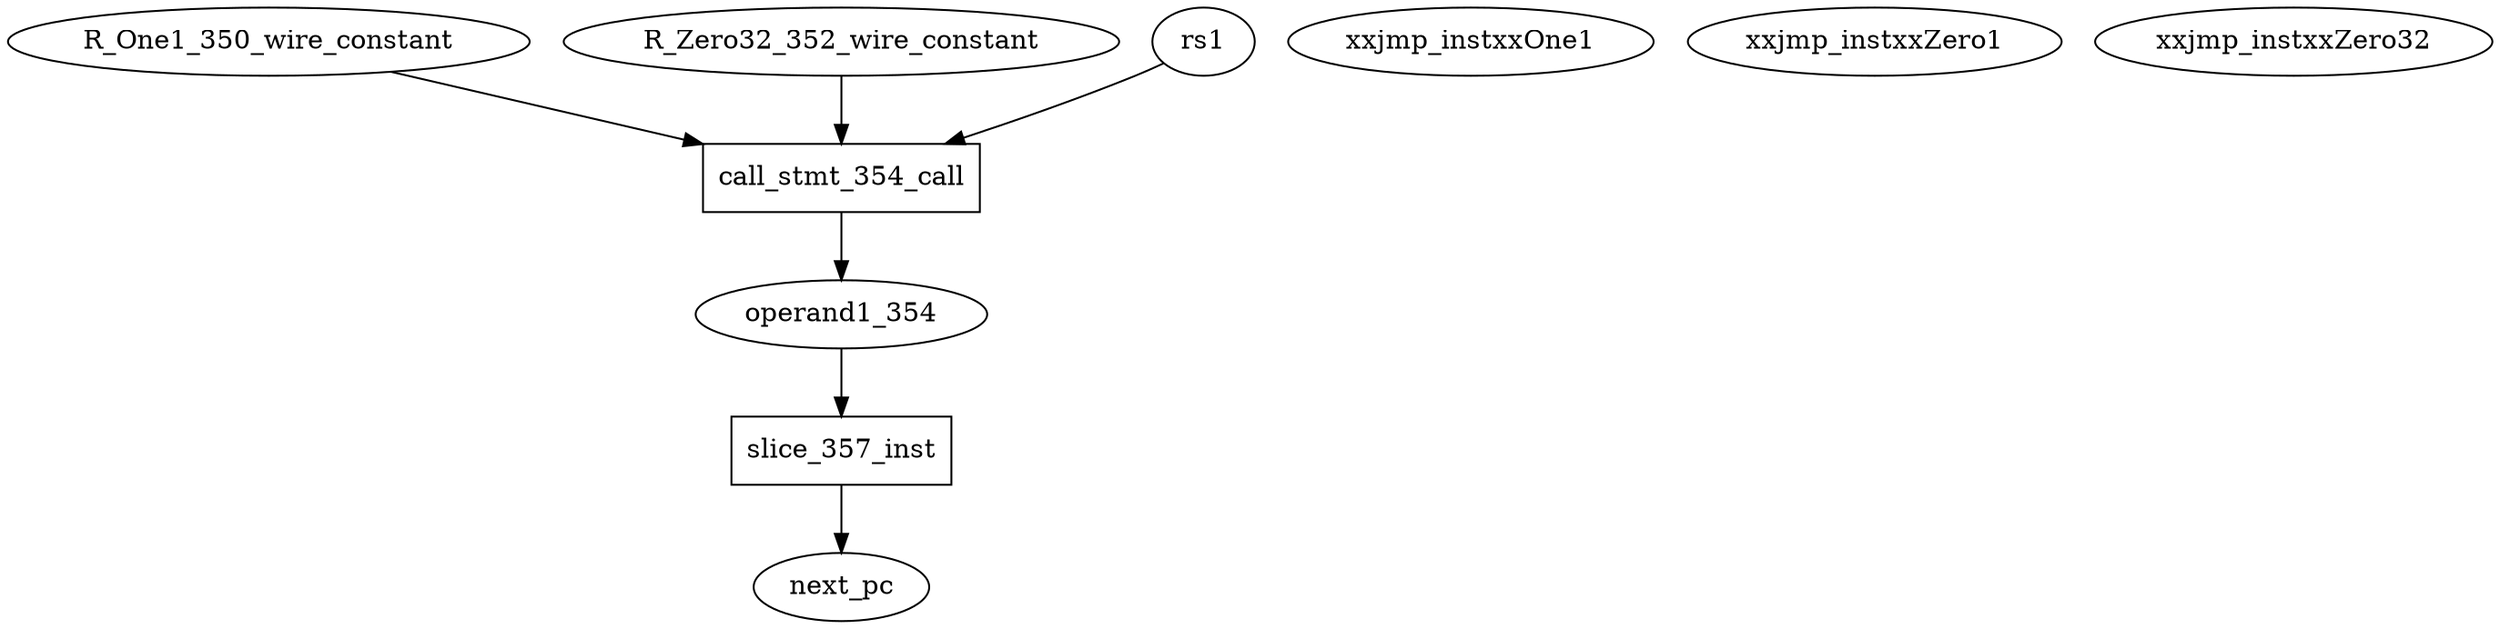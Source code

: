 digraph data_path {
  R_One1_350_wire_constant [shape=ellipse];
  R_Zero32_352_wire_constant [shape=ellipse];
  operand1_354 [shape=ellipse];
  xxjmp_instxxOne1 [shape=ellipse];
  xxjmp_instxxZero1 [shape=ellipse];
  xxjmp_instxxZero32 [shape=ellipse];
  call_stmt_354_call [shape=rectangle];
R_One1_350_wire_constant  -> call_stmt_354_call;
rs1  -> call_stmt_354_call;
R_Zero32_352_wire_constant  -> call_stmt_354_call;
call_stmt_354_call -> operand1_354;
  slice_357_inst [shape=rectangle];
operand1_354  -> slice_357_inst;
slice_357_inst -> next_pc;
}

